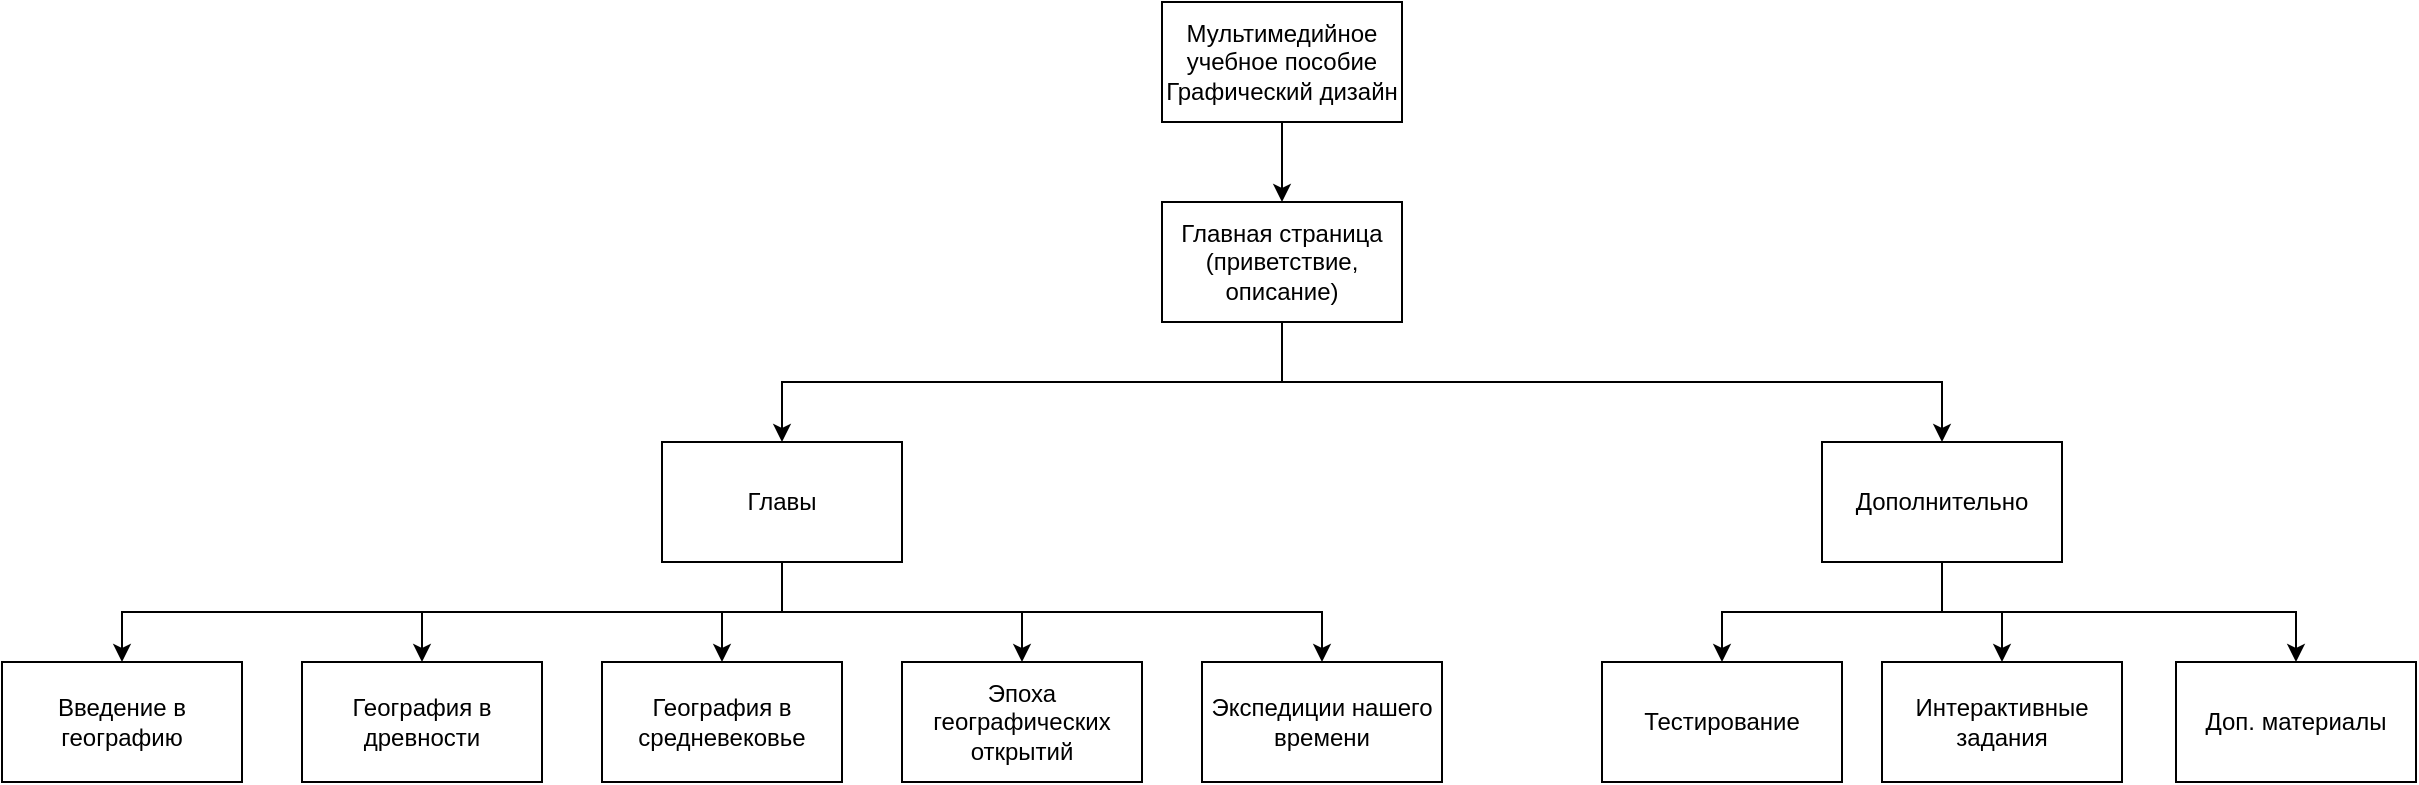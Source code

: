 <mxfile version="24.7.8">
  <diagram name="Страница — 1" id="Tldv_jROkxUhncvvV4m7">
    <mxGraphModel dx="1853" dy="743" grid="1" gridSize="10" guides="1" tooltips="1" connect="1" arrows="1" fold="1" page="1" pageScale="1" pageWidth="827" pageHeight="1169" math="0" shadow="0">
      <root>
        <mxCell id="0" />
        <mxCell id="1" parent="0" />
        <mxCell id="aM7MvLGKzkfkwKscrevR-12" style="edgeStyle=orthogonalEdgeStyle;rounded=0;orthogonalLoop=1;jettySize=auto;html=1;exitX=0.5;exitY=1;exitDx=0;exitDy=0;entryX=0.5;entryY=0;entryDx=0;entryDy=0;" parent="1" source="aM7MvLGKzkfkwKscrevR-1" target="aM7MvLGKzkfkwKscrevR-2" edge="1">
          <mxGeometry relative="1" as="geometry" />
        </mxCell>
        <mxCell id="aM7MvLGKzkfkwKscrevR-1" value="Мультимедийное учебное пособие&lt;br&gt;Графический дизайн" style="rounded=0;whiteSpace=wrap;html=1;" parent="1" vertex="1">
          <mxGeometry x="320" y="170" width="120" height="60" as="geometry" />
        </mxCell>
        <mxCell id="aM7MvLGKzkfkwKscrevR-13" style="edgeStyle=orthogonalEdgeStyle;rounded=0;orthogonalLoop=1;jettySize=auto;html=1;exitX=0.5;exitY=1;exitDx=0;exitDy=0;entryX=0.5;entryY=0;entryDx=0;entryDy=0;" parent="1" source="aM7MvLGKzkfkwKscrevR-2" target="aM7MvLGKzkfkwKscrevR-3" edge="1">
          <mxGeometry relative="1" as="geometry" />
        </mxCell>
        <mxCell id="aM7MvLGKzkfkwKscrevR-18" style="edgeStyle=orthogonalEdgeStyle;rounded=0;orthogonalLoop=1;jettySize=auto;html=1;exitX=0.5;exitY=1;exitDx=0;exitDy=0;entryX=0.5;entryY=0;entryDx=0;entryDy=0;" parent="1" source="aM7MvLGKzkfkwKscrevR-2" target="aM7MvLGKzkfkwKscrevR-8" edge="1">
          <mxGeometry relative="1" as="geometry" />
        </mxCell>
        <mxCell id="aM7MvLGKzkfkwKscrevR-2" value="Главная страница&lt;br&gt;(приветствие, описание)" style="rounded=0;whiteSpace=wrap;html=1;" parent="1" vertex="1">
          <mxGeometry x="320" y="270" width="120" height="60" as="geometry" />
        </mxCell>
        <mxCell id="aM7MvLGKzkfkwKscrevR-14" style="edgeStyle=orthogonalEdgeStyle;rounded=0;orthogonalLoop=1;jettySize=auto;html=1;exitX=0.5;exitY=1;exitDx=0;exitDy=0;entryX=0.5;entryY=0;entryDx=0;entryDy=0;" parent="1" source="aM7MvLGKzkfkwKscrevR-3" target="aM7MvLGKzkfkwKscrevR-4" edge="1">
          <mxGeometry relative="1" as="geometry" />
        </mxCell>
        <mxCell id="aM7MvLGKzkfkwKscrevR-15" style="edgeStyle=orthogonalEdgeStyle;rounded=0;orthogonalLoop=1;jettySize=auto;html=1;exitX=0.5;exitY=1;exitDx=0;exitDy=0;entryX=0.5;entryY=0;entryDx=0;entryDy=0;" parent="1" source="aM7MvLGKzkfkwKscrevR-3" target="aM7MvLGKzkfkwKscrevR-5" edge="1">
          <mxGeometry relative="1" as="geometry" />
        </mxCell>
        <mxCell id="aM7MvLGKzkfkwKscrevR-16" style="edgeStyle=orthogonalEdgeStyle;rounded=0;orthogonalLoop=1;jettySize=auto;html=1;exitX=0.5;exitY=1;exitDx=0;exitDy=0;entryX=0.5;entryY=0;entryDx=0;entryDy=0;" parent="1" source="aM7MvLGKzkfkwKscrevR-3" target="aM7MvLGKzkfkwKscrevR-6" edge="1">
          <mxGeometry relative="1" as="geometry" />
        </mxCell>
        <mxCell id="aM7MvLGKzkfkwKscrevR-17" style="edgeStyle=orthogonalEdgeStyle;rounded=0;orthogonalLoop=1;jettySize=auto;html=1;exitX=0.5;exitY=1;exitDx=0;exitDy=0;entryX=0.5;entryY=0;entryDx=0;entryDy=0;" parent="1" source="aM7MvLGKzkfkwKscrevR-3" target="aM7MvLGKzkfkwKscrevR-7" edge="1">
          <mxGeometry relative="1" as="geometry" />
        </mxCell>
        <mxCell id="aM7MvLGKzkfkwKscrevR-3" value="Главы" style="rounded=0;whiteSpace=wrap;html=1;" parent="1" vertex="1">
          <mxGeometry x="70" y="390" width="120" height="60" as="geometry" />
        </mxCell>
        <mxCell id="aM7MvLGKzkfkwKscrevR-4" value="Введение в географию" style="rounded=0;whiteSpace=wrap;html=1;" parent="1" vertex="1">
          <mxGeometry x="-260" y="500" width="120" height="60" as="geometry" />
        </mxCell>
        <mxCell id="aM7MvLGKzkfkwKscrevR-5" value="География в&lt;div&gt;древности&lt;/div&gt;" style="rounded=0;whiteSpace=wrap;html=1;" parent="1" vertex="1">
          <mxGeometry x="-110" y="500" width="120" height="60" as="geometry" />
        </mxCell>
        <mxCell id="aM7MvLGKzkfkwKscrevR-6" value="Эпоха географических открытий" style="rounded=0;whiteSpace=wrap;html=1;" parent="1" vertex="1">
          <mxGeometry x="190" y="500" width="120" height="60" as="geometry" />
        </mxCell>
        <mxCell id="aM7MvLGKzkfkwKscrevR-7" value="Экспедиции нашего времени" style="rounded=0;whiteSpace=wrap;html=1;" parent="1" vertex="1">
          <mxGeometry x="340" y="500" width="120" height="60" as="geometry" />
        </mxCell>
        <mxCell id="aM7MvLGKzkfkwKscrevR-19" style="edgeStyle=orthogonalEdgeStyle;rounded=0;orthogonalLoop=1;jettySize=auto;html=1;exitX=0.5;exitY=1;exitDx=0;exitDy=0;entryX=0.5;entryY=0;entryDx=0;entryDy=0;" parent="1" source="aM7MvLGKzkfkwKscrevR-8" target="aM7MvLGKzkfkwKscrevR-9" edge="1">
          <mxGeometry relative="1" as="geometry" />
        </mxCell>
        <mxCell id="aM7MvLGKzkfkwKscrevR-20" style="edgeStyle=orthogonalEdgeStyle;rounded=0;orthogonalLoop=1;jettySize=auto;html=1;exitX=0.5;exitY=1;exitDx=0;exitDy=0;entryX=0.5;entryY=0;entryDx=0;entryDy=0;" parent="1" source="aM7MvLGKzkfkwKscrevR-8" target="aM7MvLGKzkfkwKscrevR-10" edge="1">
          <mxGeometry relative="1" as="geometry" />
        </mxCell>
        <mxCell id="aM7MvLGKzkfkwKscrevR-21" style="edgeStyle=orthogonalEdgeStyle;rounded=0;orthogonalLoop=1;jettySize=auto;html=1;exitX=0.5;exitY=1;exitDx=0;exitDy=0;entryX=0.5;entryY=0;entryDx=0;entryDy=0;" parent="1" source="aM7MvLGKzkfkwKscrevR-8" target="aM7MvLGKzkfkwKscrevR-11" edge="1">
          <mxGeometry relative="1" as="geometry" />
        </mxCell>
        <mxCell id="aM7MvLGKzkfkwKscrevR-8" value="Дополнительно" style="rounded=0;whiteSpace=wrap;html=1;" parent="1" vertex="1">
          <mxGeometry x="650" y="390" width="120" height="60" as="geometry" />
        </mxCell>
        <mxCell id="aM7MvLGKzkfkwKscrevR-9" value="Тестирование" style="rounded=0;whiteSpace=wrap;html=1;" parent="1" vertex="1">
          <mxGeometry x="540" y="500" width="120" height="60" as="geometry" />
        </mxCell>
        <mxCell id="aM7MvLGKzkfkwKscrevR-10" value="Интерактивные задания" style="rounded=0;whiteSpace=wrap;html=1;" parent="1" vertex="1">
          <mxGeometry x="680" y="500" width="120" height="60" as="geometry" />
        </mxCell>
        <mxCell id="aM7MvLGKzkfkwKscrevR-11" value="Доп. материалы" style="rounded=0;whiteSpace=wrap;html=1;" parent="1" vertex="1">
          <mxGeometry x="827" y="500" width="120" height="60" as="geometry" />
        </mxCell>
        <mxCell id="oMjYz1wcibWSDsB33sw8-3" value="География в средневековье" style="rounded=0;whiteSpace=wrap;html=1;" parent="1" vertex="1">
          <mxGeometry x="40" y="500" width="120" height="60" as="geometry" />
        </mxCell>
        <mxCell id="oMjYz1wcibWSDsB33sw8-5" value="" style="endArrow=classic;html=1;rounded=0;exitX=0.5;exitY=1;exitDx=0;exitDy=0;entryX=0.5;entryY=0;entryDx=0;entryDy=0;edgeStyle=orthogonalEdgeStyle;" parent="1" source="aM7MvLGKzkfkwKscrevR-3" target="oMjYz1wcibWSDsB33sw8-3" edge="1">
          <mxGeometry width="50" height="50" relative="1" as="geometry">
            <mxPoint x="210" y="740" as="sourcePoint" />
            <mxPoint x="260" y="690" as="targetPoint" />
          </mxGeometry>
        </mxCell>
      </root>
    </mxGraphModel>
  </diagram>
</mxfile>
